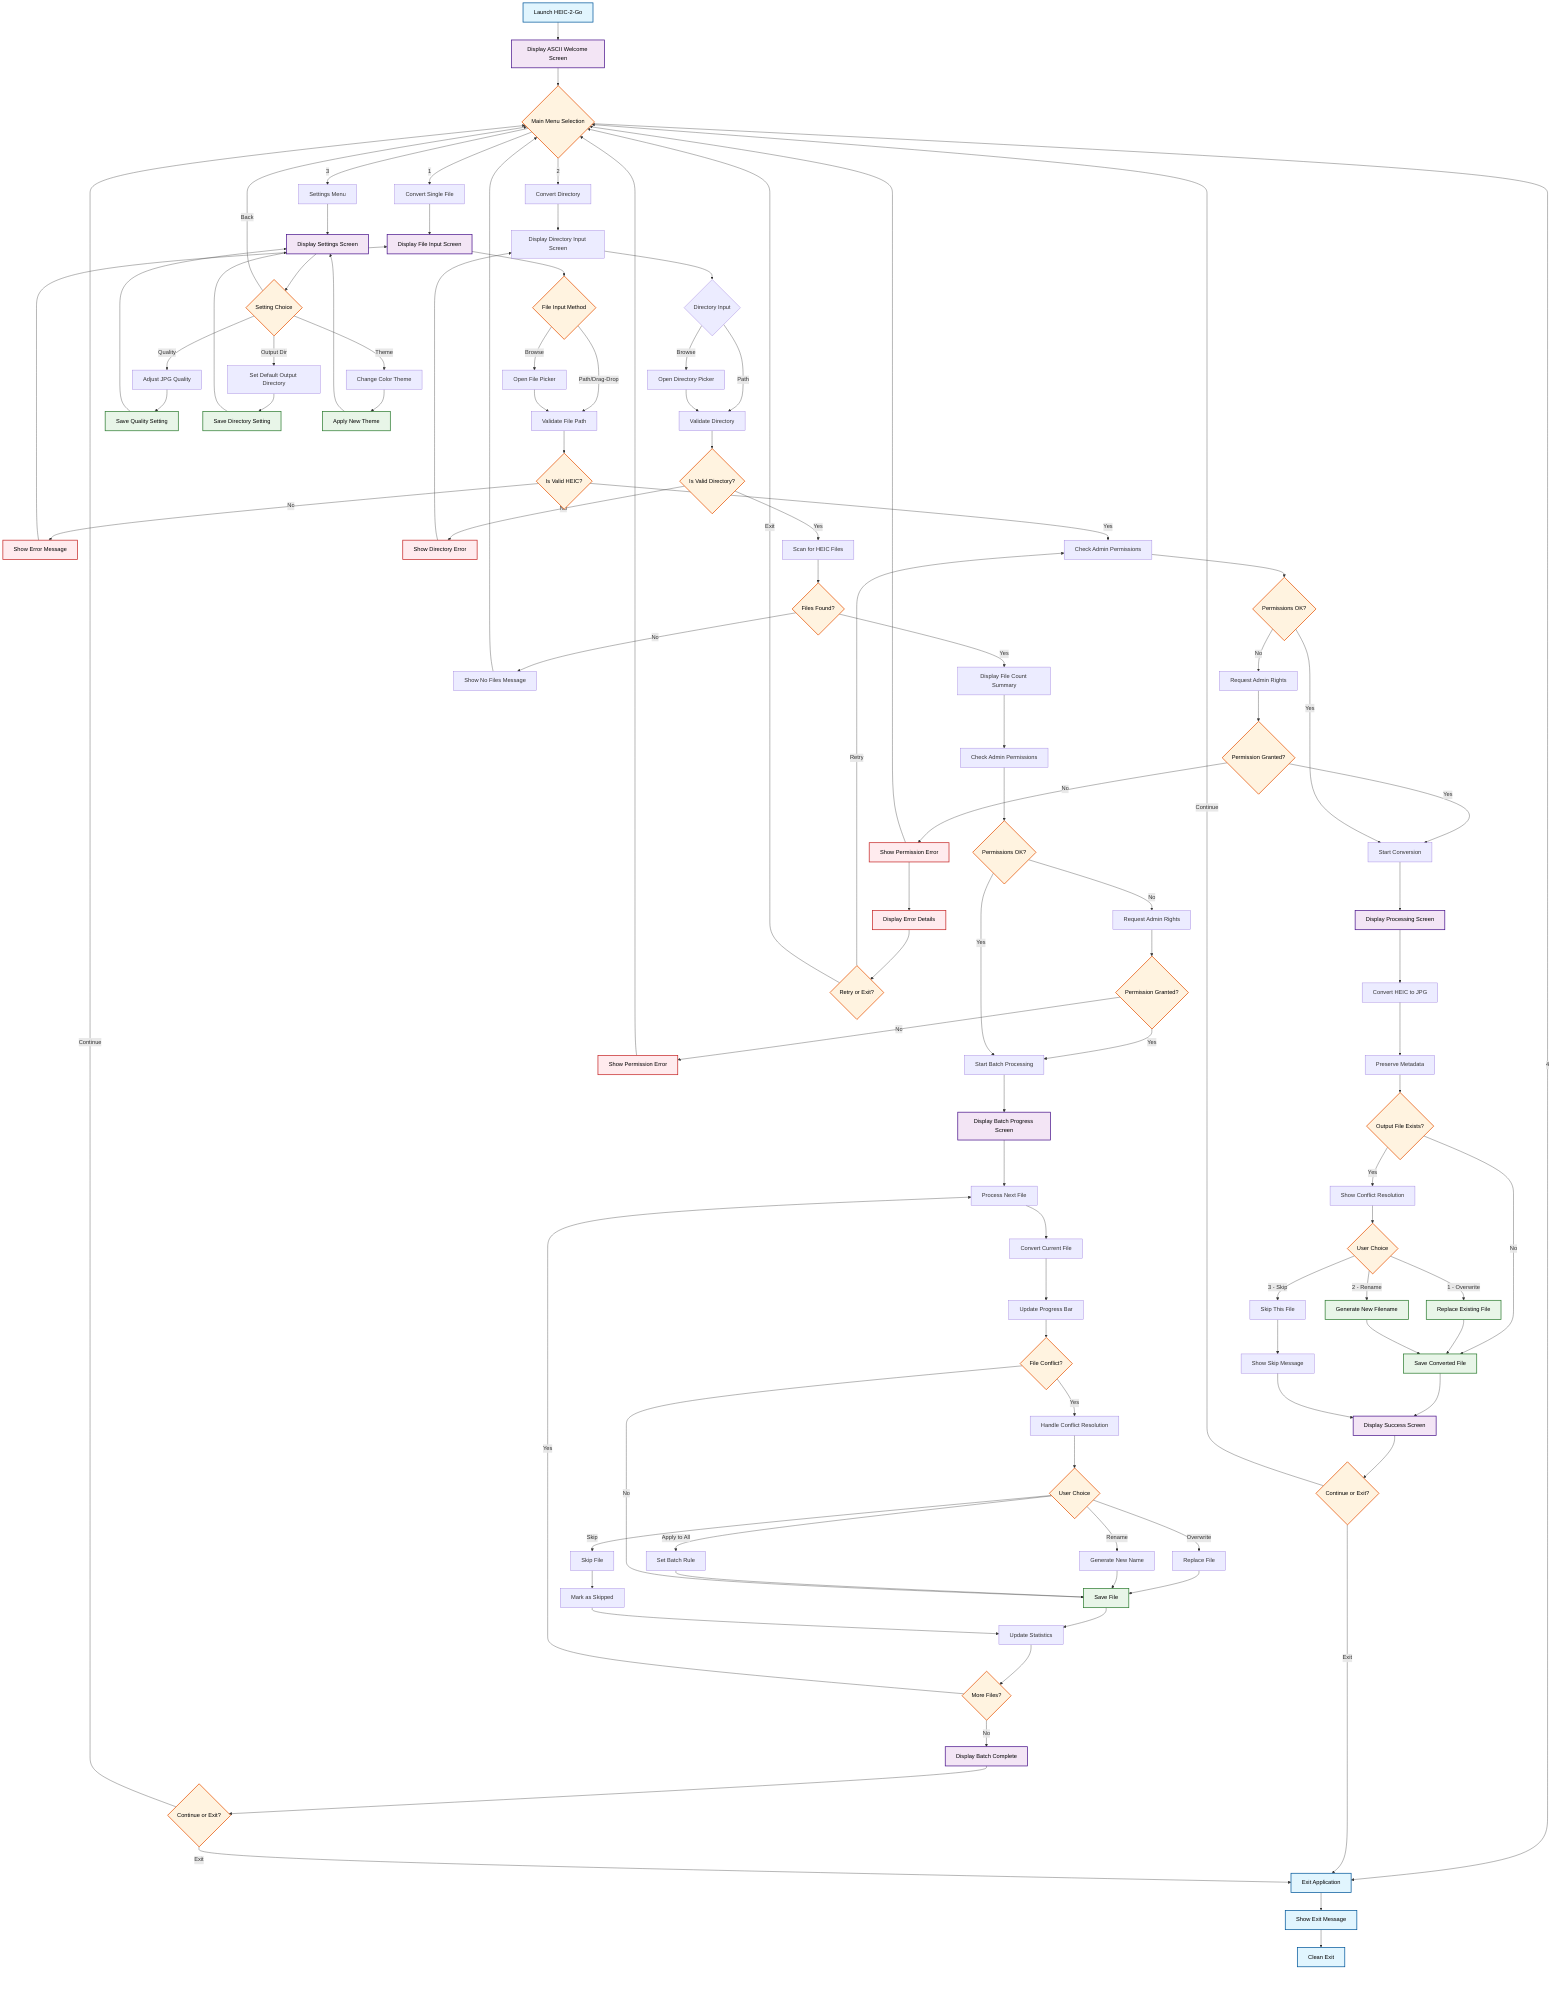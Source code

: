 flowchart TD
    A[Launch HEIC-2-Go] --> B[Display ASCII Welcome Screen]
    B --> C{Main Menu Selection}
    
    %% Main Menu Options
    C -->|1| D[Convert Single File]
    C -->|2| E[Convert Directory]
    C -->|3| F[Settings Menu]
    C -->|4| G[Exit Application]
    
    %% Single File Conversion Flow
    D --> H[Display File Input Screen]
    H --> I{File Input Method}
    I -->|Path/Drag-Drop| J[Validate File Path]
    I -->|Browse| K[Open File Picker]
    K --> J
    J --> L{Is Valid HEIC?}
    L -->|No| M[Show Error Message]
    M --> H
    L -->|Yes| N[Check Admin Permissions]
    N --> O{Permissions OK?}
    O -->|No| P[Request Admin Rights]
    P --> Q{Permission Granted?}
    Q -->|No| R[Show Permission Error]
    R --> C
    Q -->|Yes| S[Start Conversion]
    O -->|Yes| S
    S --> T[Display Processing Screen]
    T --> U[Convert HEIC to JPG]
    U --> V[Preserve Metadata]
    V --> W{Output File Exists?}
    W -->|Yes| X[Show Conflict Resolution]
    W -->|No| Y[Save Converted File]
    
    %% File Conflict Resolution
    X --> Z{User Choice}
    Z -->|1 - Overwrite| AA[Replace Existing File]
    Z -->|2 - Rename| BB[Generate New Filename]
    Z -->|3 - Skip| CC[Skip This File]
    AA --> Y
    BB --> Y
    CC --> DD[Show Skip Message]
    
    %% Conversion Completion
    Y --> EE[Display Success Screen]
    DD --> EE
    EE --> FF{Continue or Exit?}
    FF -->|Continue| C
    FF -->|Exit| G
    
    %% Directory Conversion Flow
    E --> GG[Display Directory Input Screen]
    GG --> HH{Directory Input}
    HH -->|Path| II[Validate Directory]
    HH -->|Browse| JJ[Open Directory Picker]
    JJ --> II
    II --> KK{Is Valid Directory?}
    KK -->|No| LL[Show Directory Error]
    LL --> GG
    KK -->|Yes| MM[Scan for HEIC Files]
    MM --> NN{Files Found?}
    NN -->|No| OO[Show No Files Message]
    OO --> C
    NN -->|Yes| PP[Display File Count Summary]
    PP --> QQ[Check Admin Permissions]
    QQ --> RR{Permissions OK?}
    RR -->|No| SS[Request Admin Rights]
    SS --> TT{Permission Granted?}
    TT -->|No| UU[Show Permission Error]
    UU --> C
    TT -->|Yes| VV[Start Batch Processing]
    RR -->|Yes| VV
    
    %% Batch Processing Loop
    VV --> WW[Display Batch Progress Screen]
    WW --> XX[Process Next File]
    XX --> YY[Convert Current File]
    YY --> ZZ[Update Progress Bar]
    ZZ --> AAA{File Conflict?}
    AAA -->|Yes| BBB[Handle Conflict Resolution]
    BBB --> CCC{User Choice}
    CCC -->|Overwrite| DDD[Replace File]
    CCC -->|Rename| EEE[Generate New Name]
    CCC -->|Skip| FFF[Skip File]
    CCC -->|Apply to All| GGG[Set Batch Rule]
    DDD --> HHH[Save File]
    EEE --> HHH
    FFF --> III[Mark as Skipped]
    GGG --> HHH
    AAA -->|No| HHH
    HHH --> JJJ[Update Statistics]
    III --> JJJ
    JJJ --> KKK{More Files?}
    KKK -->|Yes| XX
    KKK -->|No| LLL[Display Batch Complete]
    LLL --> MMM{Continue or Exit?}
    MMM -->|Continue| C
    MMM -->|Exit| G
    
    %% Settings Flow
    F --> NNN[Display Settings Screen]
    NNN --> OOO{Setting Choice}
    OOO -->|Quality| PPP[Adjust JPG Quality]
    OOO -->|Output Dir| QQQ[Set Default Output Directory]
    OOO -->|Theme| RRR[Change Color Theme]
    OOO -->|Back| C
    PPP --> SSS[Save Quality Setting]
    QQQ --> TTT[Save Directory Setting]
    RRR --> UUU[Apply New Theme]
    SSS --> NNN
    TTT --> NNN
    UUU --> NNN
    
    %% Error Handling States
    R --> VVV[Display Error Details]
    VVV --> WWW{Retry or Exit?}
    WWW -->|Retry| N
    WWW -->|Exit| C
    
    %% Terminal States
    G --> XXX[Show Exit Message]
    XXX --> YYY[Clean Exit]
    
    %% Style Classes
    classDef startEnd fill:#e1f5fe,stroke:#01579b,stroke-width:2px,color:#000
    classDef process fill:#f3e5f5,stroke:#4a148c,stroke-width:2px,color:#000
    classDef decision fill:#fff3e0,stroke:#e65100,stroke-width:2px,color:#000
    classDef error fill:#ffebee,stroke:#c62828,stroke-width:2px,color:#000
    classDef success fill:#e8f5e8,stroke:#2e7d32,stroke-width:2px,color:#000
    
    %% Apply Styles
    class A,G,XXX,YYY startEnd
    class B,H,T,EE,WW,LLL,NNN process
    class C,I,L,O,Q,W,Z,FF,KK,NN,RR,TT,AAA,CCC,KKK,MMM,OOO,WWW decision
    class M,R,LL,UU,VVV error
    class Y,AA,BB,HHH,SSS,TTT,UUU success